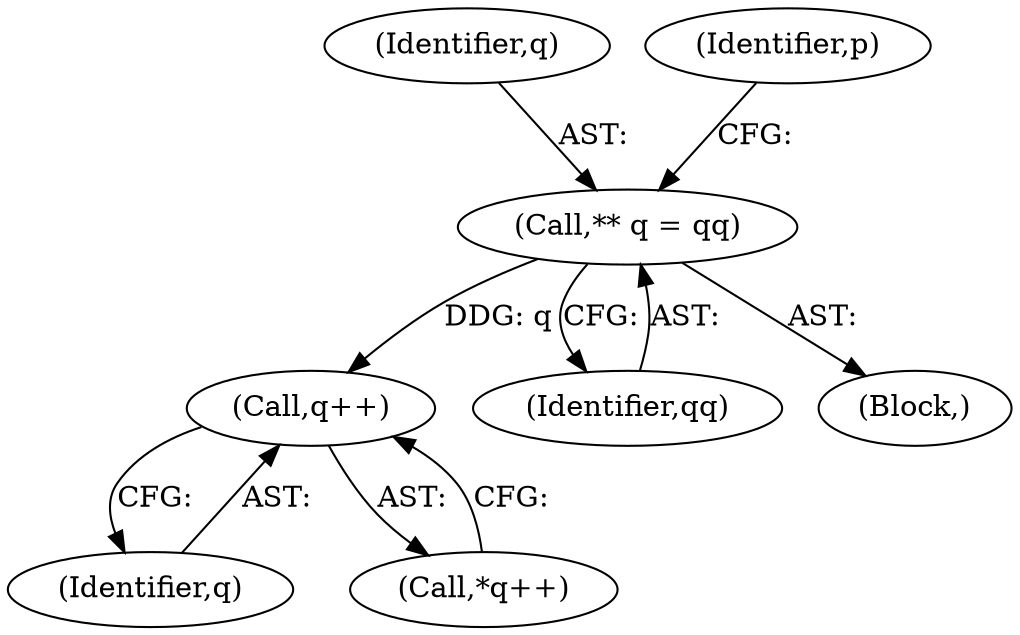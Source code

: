 digraph "1_Android_04839626ed859623901ebd3a5fd483982186b59d_193@pointer" {
"1000147" [label="(Call,** q = qq)"];
"1000165" [label="(Call,q++)"];
"1000148" [label="(Identifier,q)"];
"1000149" [label="(Identifier,qq)"];
"1000166" [label="(Identifier,q)"];
"1000134" [label="(Block,)"];
"1000165" [label="(Call,q++)"];
"1000164" [label="(Call,*q++)"];
"1000152" [label="(Identifier,p)"];
"1000147" [label="(Call,** q = qq)"];
"1000147" -> "1000134"  [label="AST: "];
"1000147" -> "1000149"  [label="CFG: "];
"1000148" -> "1000147"  [label="AST: "];
"1000149" -> "1000147"  [label="AST: "];
"1000152" -> "1000147"  [label="CFG: "];
"1000147" -> "1000165"  [label="DDG: q"];
"1000165" -> "1000164"  [label="AST: "];
"1000165" -> "1000166"  [label="CFG: "];
"1000166" -> "1000165"  [label="AST: "];
"1000164" -> "1000165"  [label="CFG: "];
}
